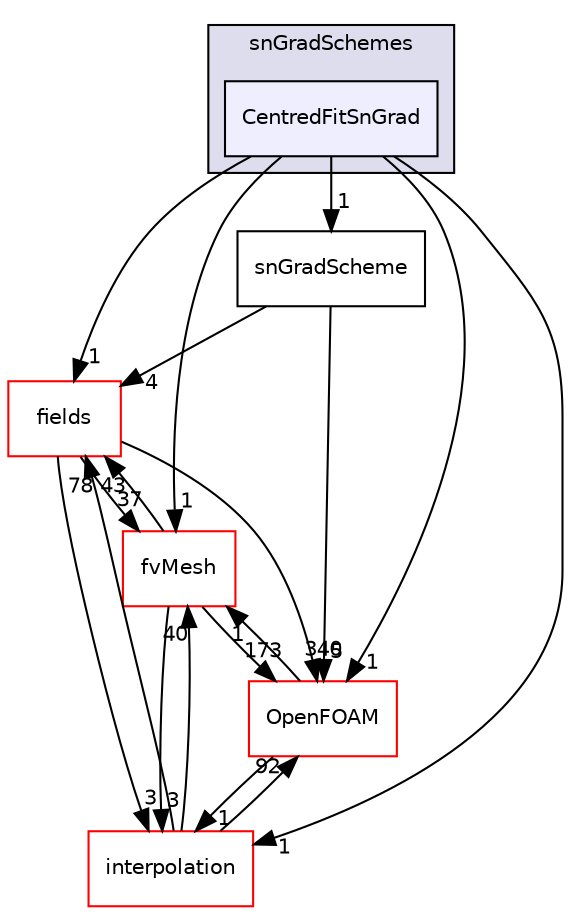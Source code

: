 digraph "src/finiteVolume/finiteVolume/snGradSchemes/CentredFitSnGrad" {
  bgcolor=transparent;
  compound=true
  node [ fontsize="10", fontname="Helvetica"];
  edge [ labelfontsize="10", labelfontname="Helvetica"];
  subgraph clusterdir_f2a32fae3c7e5034ec75716fe725e251 {
    graph [ bgcolor="#ddddee", pencolor="black", label="snGradSchemes" fontname="Helvetica", fontsize="10", URL="dir_f2a32fae3c7e5034ec75716fe725e251.html"]
  dir_e22c81bf62a8cb96666294c9a89f2d77 [shape=box, label="CentredFitSnGrad", style="filled", fillcolor="#eeeeff", pencolor="black", URL="dir_e22c81bf62a8cb96666294c9a89f2d77.html"];
  }
  dir_25ab4a83a983f7bb7a38b7f63bb141b7 [shape=box label="fields" color="red" URL="dir_25ab4a83a983f7bb7a38b7f63bb141b7.html"];
  dir_b183a1b254b58a98380f78c8137f8667 [shape=box label="snGradScheme" URL="dir_b183a1b254b58a98380f78c8137f8667.html"];
  dir_c382fa095c9c33d8673c0dd60aaef275 [shape=box label="fvMesh" color="red" URL="dir_c382fa095c9c33d8673c0dd60aaef275.html"];
  dir_a586eb954e2e5e74ecf6fe95a2457777 [shape=box label="interpolation" color="red" URL="dir_a586eb954e2e5e74ecf6fe95a2457777.html"];
  dir_c5473ff19b20e6ec4dfe5c310b3778a8 [shape=box label="OpenFOAM" color="red" URL="dir_c5473ff19b20e6ec4dfe5c310b3778a8.html"];
  dir_25ab4a83a983f7bb7a38b7f63bb141b7->dir_c382fa095c9c33d8673c0dd60aaef275 [headlabel="37", labeldistance=1.5 headhref="dir_000937_001125.html"];
  dir_25ab4a83a983f7bb7a38b7f63bb141b7->dir_a586eb954e2e5e74ecf6fe95a2457777 [headlabel="3", labeldistance=1.5 headhref="dir_000937_001171.html"];
  dir_25ab4a83a983f7bb7a38b7f63bb141b7->dir_c5473ff19b20e6ec4dfe5c310b3778a8 [headlabel="340", labeldistance=1.5 headhref="dir_000937_001897.html"];
  dir_e22c81bf62a8cb96666294c9a89f2d77->dir_25ab4a83a983f7bb7a38b7f63bb141b7 [headlabel="1", labeldistance=1.5 headhref="dir_001108_000937.html"];
  dir_e22c81bf62a8cb96666294c9a89f2d77->dir_b183a1b254b58a98380f78c8137f8667 [headlabel="1", labeldistance=1.5 headhref="dir_001108_001115.html"];
  dir_e22c81bf62a8cb96666294c9a89f2d77->dir_c382fa095c9c33d8673c0dd60aaef275 [headlabel="1", labeldistance=1.5 headhref="dir_001108_001125.html"];
  dir_e22c81bf62a8cb96666294c9a89f2d77->dir_a586eb954e2e5e74ecf6fe95a2457777 [headlabel="1", labeldistance=1.5 headhref="dir_001108_001171.html"];
  dir_e22c81bf62a8cb96666294c9a89f2d77->dir_c5473ff19b20e6ec4dfe5c310b3778a8 [headlabel="1", labeldistance=1.5 headhref="dir_001108_001897.html"];
  dir_b183a1b254b58a98380f78c8137f8667->dir_25ab4a83a983f7bb7a38b7f63bb141b7 [headlabel="4", labeldistance=1.5 headhref="dir_001115_000937.html"];
  dir_b183a1b254b58a98380f78c8137f8667->dir_c5473ff19b20e6ec4dfe5c310b3778a8 [headlabel="5", labeldistance=1.5 headhref="dir_001115_001897.html"];
  dir_c382fa095c9c33d8673c0dd60aaef275->dir_25ab4a83a983f7bb7a38b7f63bb141b7 [headlabel="43", labeldistance=1.5 headhref="dir_001125_000937.html"];
  dir_c382fa095c9c33d8673c0dd60aaef275->dir_a586eb954e2e5e74ecf6fe95a2457777 [headlabel="3", labeldistance=1.5 headhref="dir_001125_001171.html"];
  dir_c382fa095c9c33d8673c0dd60aaef275->dir_c5473ff19b20e6ec4dfe5c310b3778a8 [headlabel="173", labeldistance=1.5 headhref="dir_001125_001897.html"];
  dir_a586eb954e2e5e74ecf6fe95a2457777->dir_25ab4a83a983f7bb7a38b7f63bb141b7 [headlabel="78", labeldistance=1.5 headhref="dir_001171_000937.html"];
  dir_a586eb954e2e5e74ecf6fe95a2457777->dir_c382fa095c9c33d8673c0dd60aaef275 [headlabel="40", labeldistance=1.5 headhref="dir_001171_001125.html"];
  dir_a586eb954e2e5e74ecf6fe95a2457777->dir_c5473ff19b20e6ec4dfe5c310b3778a8 [headlabel="92", labeldistance=1.5 headhref="dir_001171_001897.html"];
  dir_c5473ff19b20e6ec4dfe5c310b3778a8->dir_c382fa095c9c33d8673c0dd60aaef275 [headlabel="1", labeldistance=1.5 headhref="dir_001897_001125.html"];
  dir_c5473ff19b20e6ec4dfe5c310b3778a8->dir_a586eb954e2e5e74ecf6fe95a2457777 [headlabel="1", labeldistance=1.5 headhref="dir_001897_001171.html"];
}
